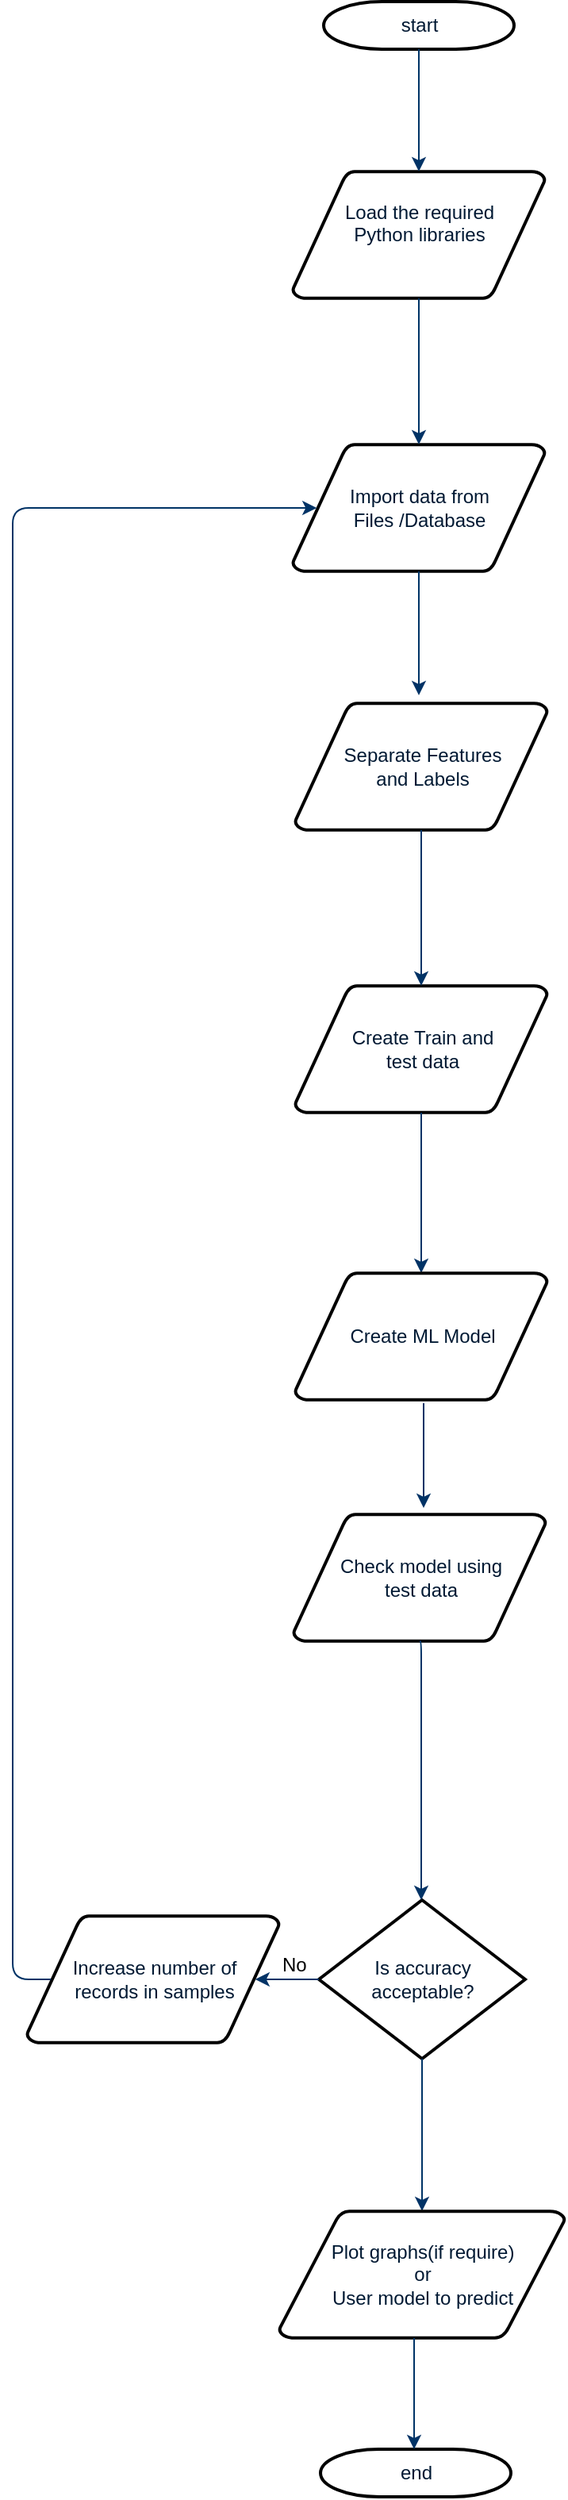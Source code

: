 <mxfile version="10.7.7" type="device"><diagram id="6a731a19-8d31-9384-78a2-239565b7b9f0" name="Page-1"><mxGraphModel dx="1332" dy="783" grid="1" gridSize="10" guides="1" tooltips="1" connect="1" arrows="1" fold="1" page="1" pageScale="1" pageWidth="827" pageHeight="1169" background="#ffffff" math="0" shadow="0"><root><mxCell id="0"/><mxCell id="1" parent="0"/><mxCell id="2" value="start" style="shape=mxgraph.flowchart.terminator;fillColor=#FFFFFF;strokeColor=#000000;strokeWidth=2;gradientColor=none;gradientDirection=north;fontColor=#001933;fontStyle=0;html=1;" parent="1" vertex="1"><mxGeometry x="216" y="73" width="120" height="30" as="geometry"/></mxCell><mxCell id="3" value="&lt;div&gt;Load the required &lt;br&gt;&lt;/div&gt;&lt;div&gt;Python libraries&lt;/div&gt;&lt;div&gt;&lt;br&gt;&lt;/div&gt;" style="shape=mxgraph.flowchart.data;fillColor=#FFFFFF;strokeColor=#000000;strokeWidth=2;gradientColor=none;gradientDirection=north;fontColor=#001933;fontStyle=0;html=1;" parent="1" vertex="1"><mxGeometry x="196.5" y="180" width="159" height="80" as="geometry"/></mxCell><mxCell id="4" value="&lt;div&gt;Separate Features &lt;br&gt;&lt;/div&gt;&lt;div&gt;and Labels&lt;br&gt;&lt;/div&gt;" style="shape=mxgraph.flowchart.data;fillColor=#FFFFFF;strokeColor=#000000;strokeWidth=2;gradientColor=none;gradientDirection=north;fontColor=#001933;fontStyle=0;html=1;" parent="1" vertex="1"><mxGeometry x="198" y="515" width="159" height="80" as="geometry"/></mxCell><mxCell id="5" value="&lt;div&gt;Import data from &lt;br&gt;&lt;/div&gt;&lt;div&gt;Files /Database&lt;br&gt;&lt;/div&gt;" style="shape=mxgraph.flowchart.data;fillColor=#FFFFFF;strokeColor=#000000;strokeWidth=2;gradientColor=none;gradientDirection=north;fontColor=#001933;fontStyle=0;html=1;" parent="1" vertex="1"><mxGeometry x="196.5" y="352" width="159" height="80" as="geometry"/></mxCell><mxCell id="7" style="fontColor=#001933;fontStyle=1;strokeColor=#003366;strokeWidth=1;html=1;" parent="1" source="2" target="3" edge="1"><mxGeometry relative="1" as="geometry"/></mxCell><mxCell id="8" style="fontColor=#001933;fontStyle=1;strokeColor=#003366;strokeWidth=1;html=1;" parent="1" source="3" target="5" edge="1"><mxGeometry relative="1" as="geometry"/></mxCell><mxCell id="9" style="fontColor=#001933;fontStyle=1;strokeColor=#003366;strokeWidth=1;html=1;" parent="1" source="5" edge="1"><mxGeometry relative="1" as="geometry"><mxPoint x="276" y="510" as="targetPoint"/></mxGeometry></mxCell><mxCell id="13" value="&lt;div&gt;Create Train and &lt;br&gt;&lt;/div&gt;&lt;div&gt;test data&lt;/div&gt;" style="shape=mxgraph.flowchart.data;fillColor=#FFFFFF;strokeColor=#000000;strokeWidth=2;gradientColor=none;gradientDirection=north;fontColor=#001933;fontStyle=0;html=1;" parent="1" vertex="1"><mxGeometry x="198" y="693" width="159" height="80" as="geometry"/></mxCell><mxCell id="17" value="" style="edgeStyle=elbowEdgeStyle;elbow=horizontal;fontColor=#001933;fontStyle=1;strokeColor=#003366;strokeWidth=1;html=1;" parent="1" source="4" target="13" edge="1"><mxGeometry x="-44" y="100" width="100" height="100" as="geometry"><mxPoint x="-44" y="200" as="sourcePoint"/><mxPoint x="56" y="100" as="targetPoint"/></mxGeometry></mxCell><mxCell id="21" value="" style="edgeStyle=elbowEdgeStyle;elbow=horizontal;fontColor=#001933;fontStyle=1;strokeColor=#003366;strokeWidth=1;html=1;entryX=0.5;entryY=0;entryDx=0;entryDy=0;entryPerimeter=0;" parent="1" source="13" target="9PcXg_Vrlrx6soNadOV0-55" edge="1"><mxGeometry x="-44" y="100" width="100" height="100" as="geometry"><mxPoint x="-44" y="200" as="sourcePoint"/><mxPoint x="277" y="760" as="targetPoint"/></mxGeometry></mxCell><mxCell id="28" value="&lt;div&gt;Is accuracy &lt;br&gt;&lt;/div&gt;&lt;div&gt;acceptable?&lt;/div&gt;" style="shape=mxgraph.flowchart.decision;fillColor=#FFFFFF;strokeColor=#000000;strokeWidth=2;gradientColor=none;gradientDirection=north;fontColor=#001933;fontStyle=0;html=1;" parent="1" vertex="1"><mxGeometry x="213" y="1269" width="130" height="100" as="geometry"/></mxCell><mxCell id="40" value="end" style="shape=mxgraph.flowchart.terminator;fillColor=#FFFFFF;strokeColor=#000000;strokeWidth=2;gradientColor=none;gradientDirection=north;fontColor=#001933;fontStyle=0;html=1;" parent="1" vertex="1"><mxGeometry x="214" y="1615" width="120" height="30" as="geometry"/></mxCell><mxCell id="9PcXg_Vrlrx6soNadOV0-55" value="&lt;div&gt;Create ML Model&lt;/div&gt;" style="shape=mxgraph.flowchart.data;fillColor=#FFFFFF;strokeColor=#000000;strokeWidth=2;gradientColor=none;gradientDirection=north;fontColor=#001933;fontStyle=0;html=1;" vertex="1" parent="1"><mxGeometry x="198" y="874" width="159" height="80" as="geometry"/></mxCell><mxCell id="9PcXg_Vrlrx6soNadOV0-56" value="&lt;div&gt;Check model using&lt;/div&gt;&lt;div&gt; test data&lt;/div&gt;" style="shape=mxgraph.flowchart.data;fillColor=#FFFFFF;strokeColor=#000000;strokeWidth=2;gradientColor=none;gradientDirection=north;fontColor=#001933;fontStyle=0;html=1;" vertex="1" parent="1"><mxGeometry x="197" y="1026" width="159" height="80" as="geometry"/></mxCell><mxCell id="9PcXg_Vrlrx6soNadOV0-58" value="" style="edgeStyle=elbowEdgeStyle;elbow=horizontal;fontColor=#001933;fontStyle=1;strokeColor=#003366;strokeWidth=1;html=1;" edge="1" parent="1"><mxGeometry x="-42" y="346" width="100" height="100" as="geometry"><mxPoint x="279" y="956" as="sourcePoint"/><mxPoint x="279" y="1022" as="targetPoint"/></mxGeometry></mxCell><mxCell id="9PcXg_Vrlrx6soNadOV0-60" value="" style="edgeStyle=elbowEdgeStyle;elbow=horizontal;fontColor=#001933;fontStyle=1;strokeColor=#003366;strokeWidth=1;html=1;exitX=0.5;exitY=1;exitDx=0;exitDy=0;exitPerimeter=0;entryX=0.5;entryY=0;entryDx=0;entryDy=0;entryPerimeter=0;" edge="1" parent="1" source="9PcXg_Vrlrx6soNadOV0-56" target="28"><mxGeometry x="-44" y="488" width="100" height="100" as="geometry"><mxPoint x="277" y="1110" as="sourcePoint"/><mxPoint x="277" y="1188" as="targetPoint"/></mxGeometry></mxCell><mxCell id="9PcXg_Vrlrx6soNadOV0-62" value="" style="edgeStyle=elbowEdgeStyle;elbow=vertical;fontColor=#001933;fontStyle=1;strokeColor=#003366;strokeWidth=1;html=1;exitX=0;exitY=0.5;exitDx=0;exitDy=0;exitPerimeter=0;entryX=0.905;entryY=0.5;entryDx=0;entryDy=0;entryPerimeter=0;" edge="1" parent="1" source="28" target="9PcXg_Vrlrx6soNadOV0-64"><mxGeometry x="-47" y="-451.5" width="100" height="100" as="geometry"><mxPoint x="343" y="1340" as="sourcePoint"/><mxPoint x="477" y="1319" as="targetPoint"/></mxGeometry></mxCell><mxCell id="9PcXg_Vrlrx6soNadOV0-63" value="&lt;div&gt;No&lt;/div&gt;&lt;div&gt;&lt;br&gt;&lt;/div&gt;" style="text;html=1;resizable=0;points=[];autosize=1;align=left;verticalAlign=top;spacingTop=-4;" vertex="1" parent="1"><mxGeometry x="188" y="1300" width="30" height="30" as="geometry"/></mxCell><mxCell id="9PcXg_Vrlrx6soNadOV0-64" value="&lt;div&gt;Increase number of &lt;br&gt;&lt;/div&gt;&lt;div&gt;records in samples&lt;br&gt;&lt;/div&gt;" style="shape=mxgraph.flowchart.data;fillColor=#FFFFFF;strokeColor=#000000;strokeWidth=2;gradientColor=none;gradientDirection=north;fontColor=#001933;fontStyle=0;html=1;" vertex="1" parent="1"><mxGeometry x="29" y="1279" width="159" height="80" as="geometry"/></mxCell><mxCell id="9PcXg_Vrlrx6soNadOV0-67" value="" style="edgeStyle=elbowEdgeStyle;elbow=vertical;fontColor=#001933;fontStyle=1;strokeColor=#003366;strokeWidth=1;html=1;exitX=0.5;exitY=1;exitDx=0;exitDy=0;exitPerimeter=0;entryX=0.5;entryY=0;entryDx=0;entryDy=0;entryPerimeter=0;" edge="1" parent="1" source="28" target="9PcXg_Vrlrx6soNadOV0-68"><mxGeometry x="-37" y="-441.5" width="100" height="100" as="geometry"><mxPoint x="337" y="1449" as="sourcePoint"/><mxPoint x="278" y="1449" as="targetPoint"/></mxGeometry></mxCell><mxCell id="9PcXg_Vrlrx6soNadOV0-68" value="&lt;div&gt;Plot graphs(if require)&lt;/div&gt;&lt;div&gt;or &lt;br&gt;&lt;/div&gt;&lt;div&gt;User model to predict&lt;br&gt;&lt;/div&gt;" style="shape=mxgraph.flowchart.data;fillColor=#FFFFFF;strokeColor=#000000;strokeWidth=2;gradientColor=none;gradientDirection=north;fontColor=#001933;fontStyle=0;html=1;" vertex="1" parent="1"><mxGeometry x="188" y="1465" width="180" height="80" as="geometry"/></mxCell><mxCell id="9PcXg_Vrlrx6soNadOV0-69" value="" style="edgeStyle=elbowEdgeStyle;elbow=vertical;fontColor=#001933;fontStyle=1;strokeColor=#003366;strokeWidth=1;html=1;exitX=0.5;exitY=1;exitDx=0;exitDy=0;exitPerimeter=0;" edge="1" parent="1"><mxGeometry x="-42" y="-265.5" width="100" height="100" as="geometry"><mxPoint x="273" y="1545" as="sourcePoint"/><mxPoint x="273" y="1615" as="targetPoint"/></mxGeometry></mxCell><mxCell id="9PcXg_Vrlrx6soNadOV0-70" value="" style="edgeStyle=elbowEdgeStyle;elbow=vertical;fontColor=#001933;fontStyle=1;strokeColor=#003366;strokeWidth=1;html=1;exitX=0.095;exitY=0.5;exitDx=0;exitDy=0;exitPerimeter=0;entryX=0.095;entryY=0.5;entryDx=0;entryDy=0;entryPerimeter=0;" edge="1" parent="1" source="9PcXg_Vrlrx6soNadOV0-64" target="5"><mxGeometry x="-40" y="-670.5" width="100" height="100" as="geometry"><mxPoint x="538" y="1200" as="sourcePoint"/><mxPoint x="346" y="390" as="targetPoint"/><Array as="points"><mxPoint x="20" y="810"/><mxPoint x="541" y="400"/></Array></mxGeometry></mxCell></root></mxGraphModel></diagram></mxfile>